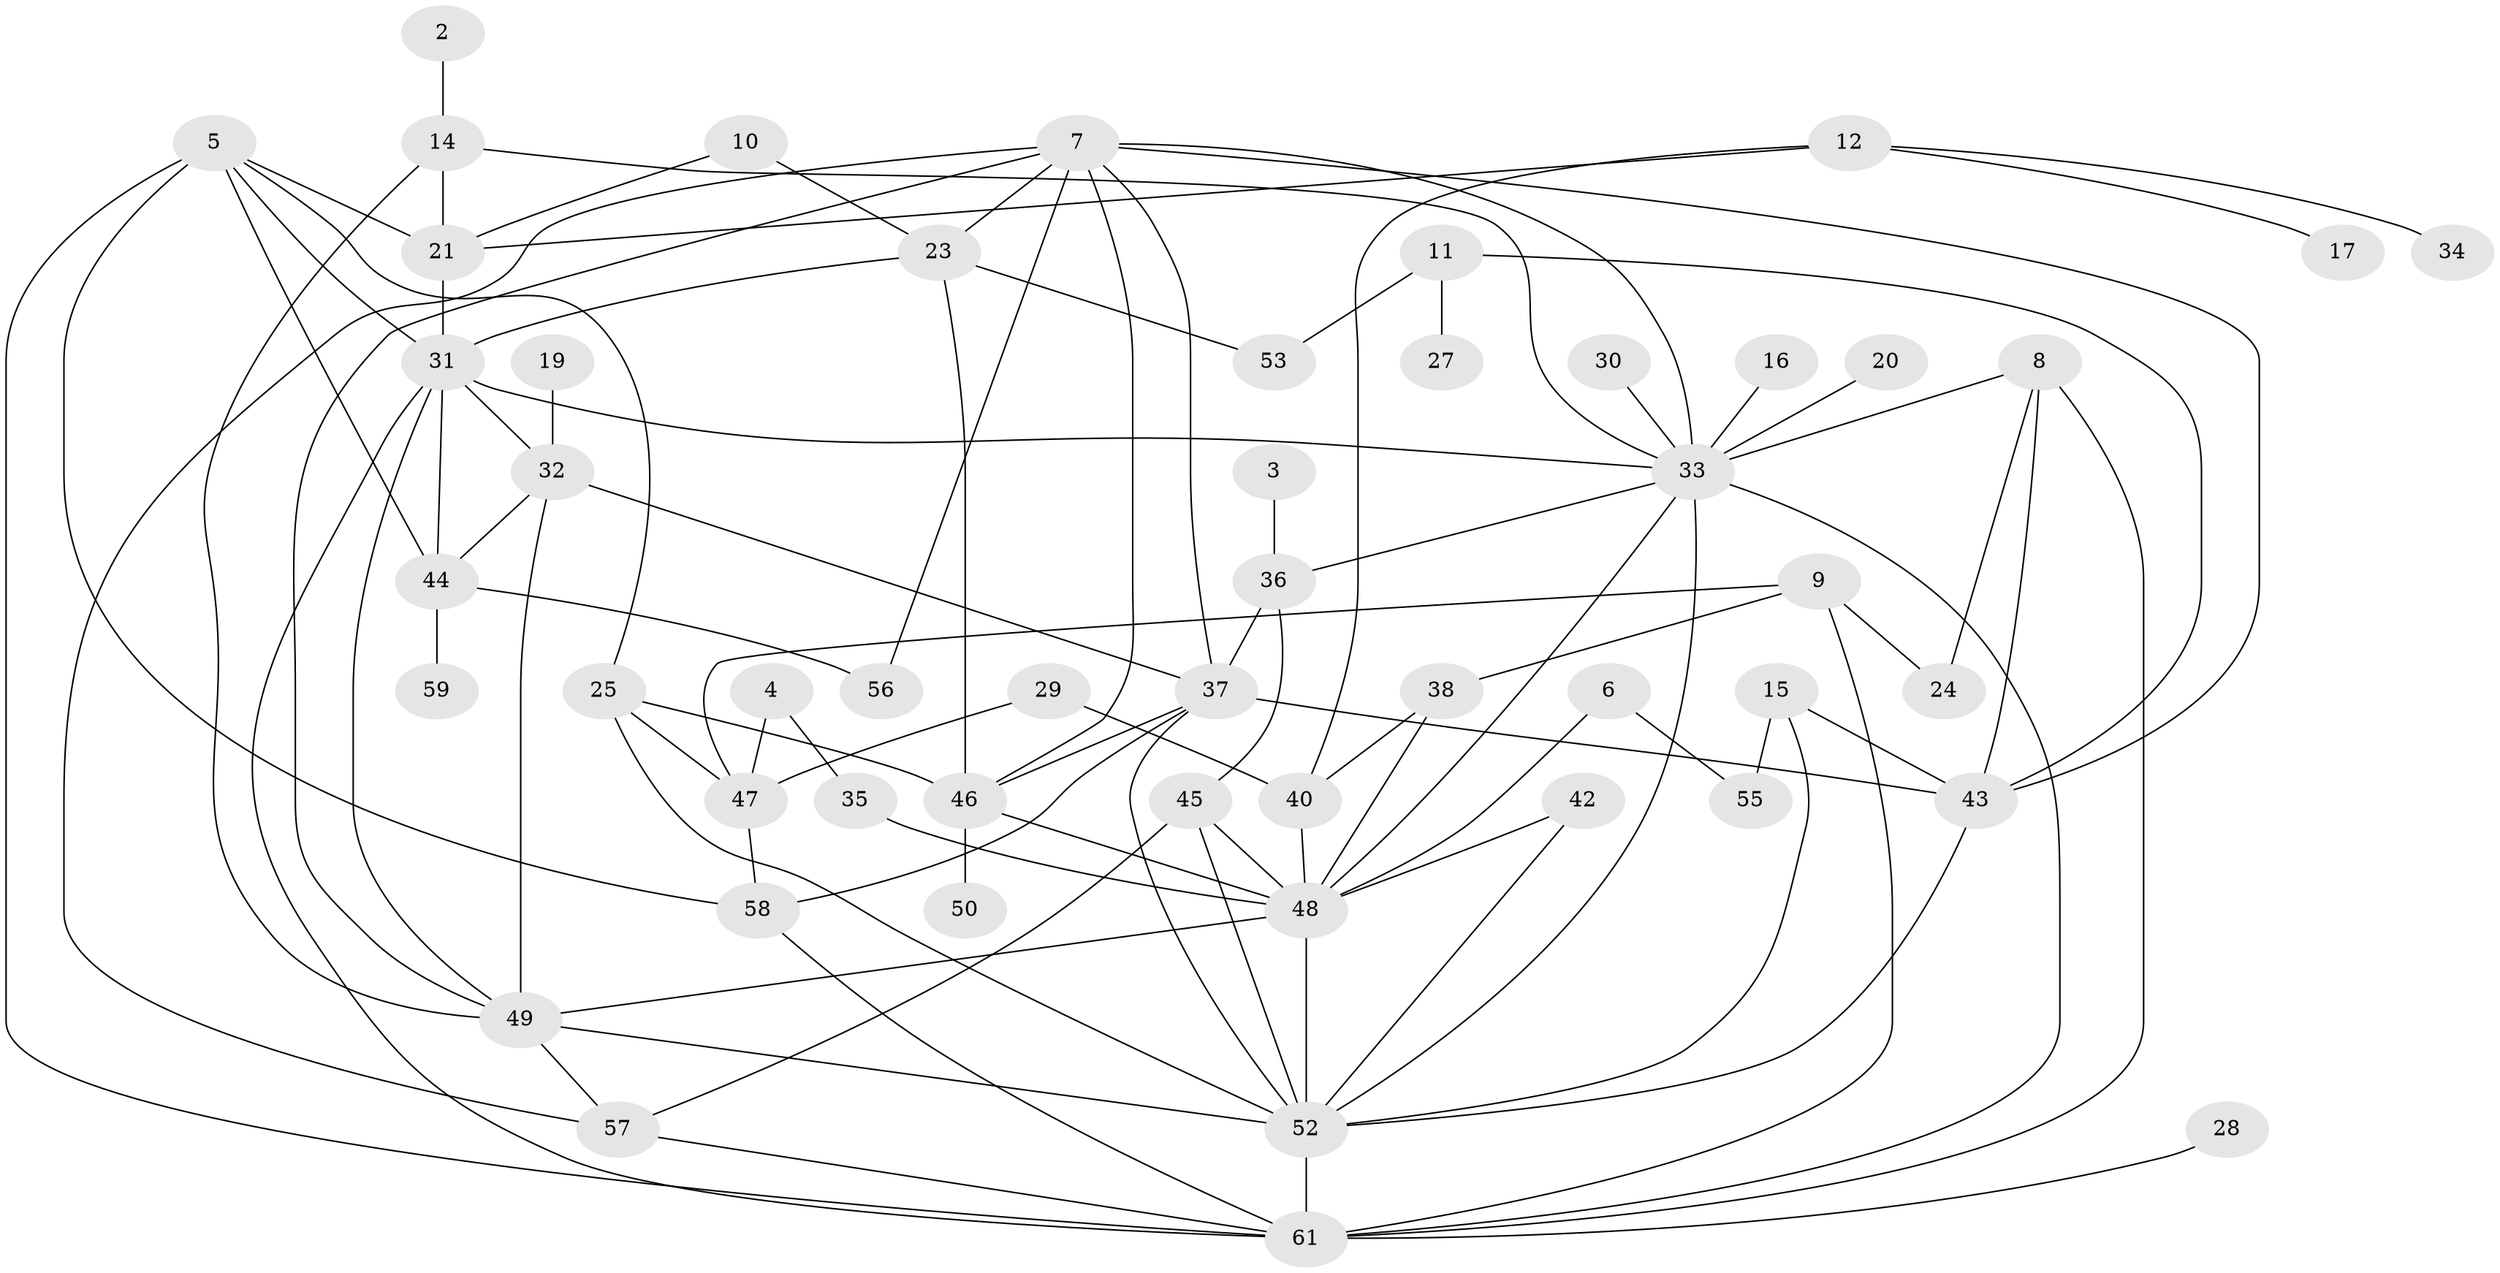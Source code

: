 // original degree distribution, {0: 0.0743801652892562, 1: 0.19008264462809918, 2: 0.2809917355371901, 4: 0.1487603305785124, 5: 0.06611570247933884, 3: 0.18181818181818182, 7: 0.01652892561983471, 6: 0.03305785123966942, 9: 0.008264462809917356}
// Generated by graph-tools (version 1.1) at 2025/49/03/09/25 03:49:12]
// undirected, 51 vertices, 97 edges
graph export_dot {
graph [start="1"]
  node [color=gray90,style=filled];
  2;
  3;
  4;
  5;
  6;
  7;
  8;
  9;
  10;
  11;
  12;
  14;
  15;
  16;
  17;
  19;
  20;
  21;
  23;
  24;
  25;
  27;
  28;
  29;
  30;
  31;
  32;
  33;
  34;
  35;
  36;
  37;
  38;
  40;
  42;
  43;
  44;
  45;
  46;
  47;
  48;
  49;
  50;
  52;
  53;
  55;
  56;
  57;
  58;
  59;
  61;
  2 -- 14 [weight=1.0];
  3 -- 36 [weight=1.0];
  4 -- 35 [weight=1.0];
  4 -- 47 [weight=1.0];
  5 -- 21 [weight=1.0];
  5 -- 25 [weight=1.0];
  5 -- 31 [weight=1.0];
  5 -- 44 [weight=1.0];
  5 -- 58 [weight=1.0];
  5 -- 61 [weight=1.0];
  6 -- 48 [weight=1.0];
  6 -- 55 [weight=1.0];
  7 -- 23 [weight=1.0];
  7 -- 33 [weight=1.0];
  7 -- 37 [weight=1.0];
  7 -- 43 [weight=1.0];
  7 -- 46 [weight=1.0];
  7 -- 49 [weight=1.0];
  7 -- 56 [weight=1.0];
  7 -- 57 [weight=1.0];
  8 -- 24 [weight=1.0];
  8 -- 33 [weight=1.0];
  8 -- 43 [weight=1.0];
  8 -- 61 [weight=1.0];
  9 -- 24 [weight=1.0];
  9 -- 38 [weight=1.0];
  9 -- 47 [weight=1.0];
  9 -- 61 [weight=1.0];
  10 -- 21 [weight=1.0];
  10 -- 23 [weight=1.0];
  11 -- 27 [weight=1.0];
  11 -- 43 [weight=1.0];
  11 -- 53 [weight=1.0];
  12 -- 17 [weight=1.0];
  12 -- 21 [weight=1.0];
  12 -- 34 [weight=1.0];
  12 -- 40 [weight=1.0];
  14 -- 21 [weight=1.0];
  14 -- 33 [weight=1.0];
  14 -- 49 [weight=1.0];
  15 -- 43 [weight=1.0];
  15 -- 52 [weight=1.0];
  15 -- 55 [weight=1.0];
  16 -- 33 [weight=1.0];
  19 -- 32 [weight=1.0];
  20 -- 33 [weight=1.0];
  21 -- 31 [weight=1.0];
  23 -- 31 [weight=1.0];
  23 -- 46 [weight=1.0];
  23 -- 53 [weight=1.0];
  25 -- 46 [weight=1.0];
  25 -- 47 [weight=1.0];
  25 -- 52 [weight=1.0];
  28 -- 61 [weight=1.0];
  29 -- 40 [weight=1.0];
  29 -- 47 [weight=1.0];
  30 -- 33 [weight=1.0];
  31 -- 32 [weight=1.0];
  31 -- 33 [weight=1.0];
  31 -- 44 [weight=1.0];
  31 -- 49 [weight=1.0];
  31 -- 61 [weight=1.0];
  32 -- 37 [weight=1.0];
  32 -- 44 [weight=1.0];
  32 -- 49 [weight=1.0];
  33 -- 36 [weight=1.0];
  33 -- 48 [weight=1.0];
  33 -- 52 [weight=1.0];
  33 -- 61 [weight=1.0];
  35 -- 48 [weight=1.0];
  36 -- 37 [weight=1.0];
  36 -- 45 [weight=1.0];
  37 -- 43 [weight=1.0];
  37 -- 46 [weight=1.0];
  37 -- 52 [weight=1.0];
  37 -- 58 [weight=1.0];
  38 -- 40 [weight=1.0];
  38 -- 48 [weight=1.0];
  40 -- 48 [weight=1.0];
  42 -- 48 [weight=1.0];
  42 -- 52 [weight=1.0];
  43 -- 52 [weight=1.0];
  44 -- 56 [weight=1.0];
  44 -- 59 [weight=1.0];
  45 -- 48 [weight=1.0];
  45 -- 52 [weight=1.0];
  45 -- 57 [weight=1.0];
  46 -- 48 [weight=1.0];
  46 -- 50 [weight=1.0];
  47 -- 58 [weight=1.0];
  48 -- 49 [weight=1.0];
  48 -- 52 [weight=1.0];
  49 -- 52 [weight=1.0];
  49 -- 57 [weight=1.0];
  52 -- 61 [weight=1.0];
  57 -- 61 [weight=1.0];
  58 -- 61 [weight=1.0];
}
